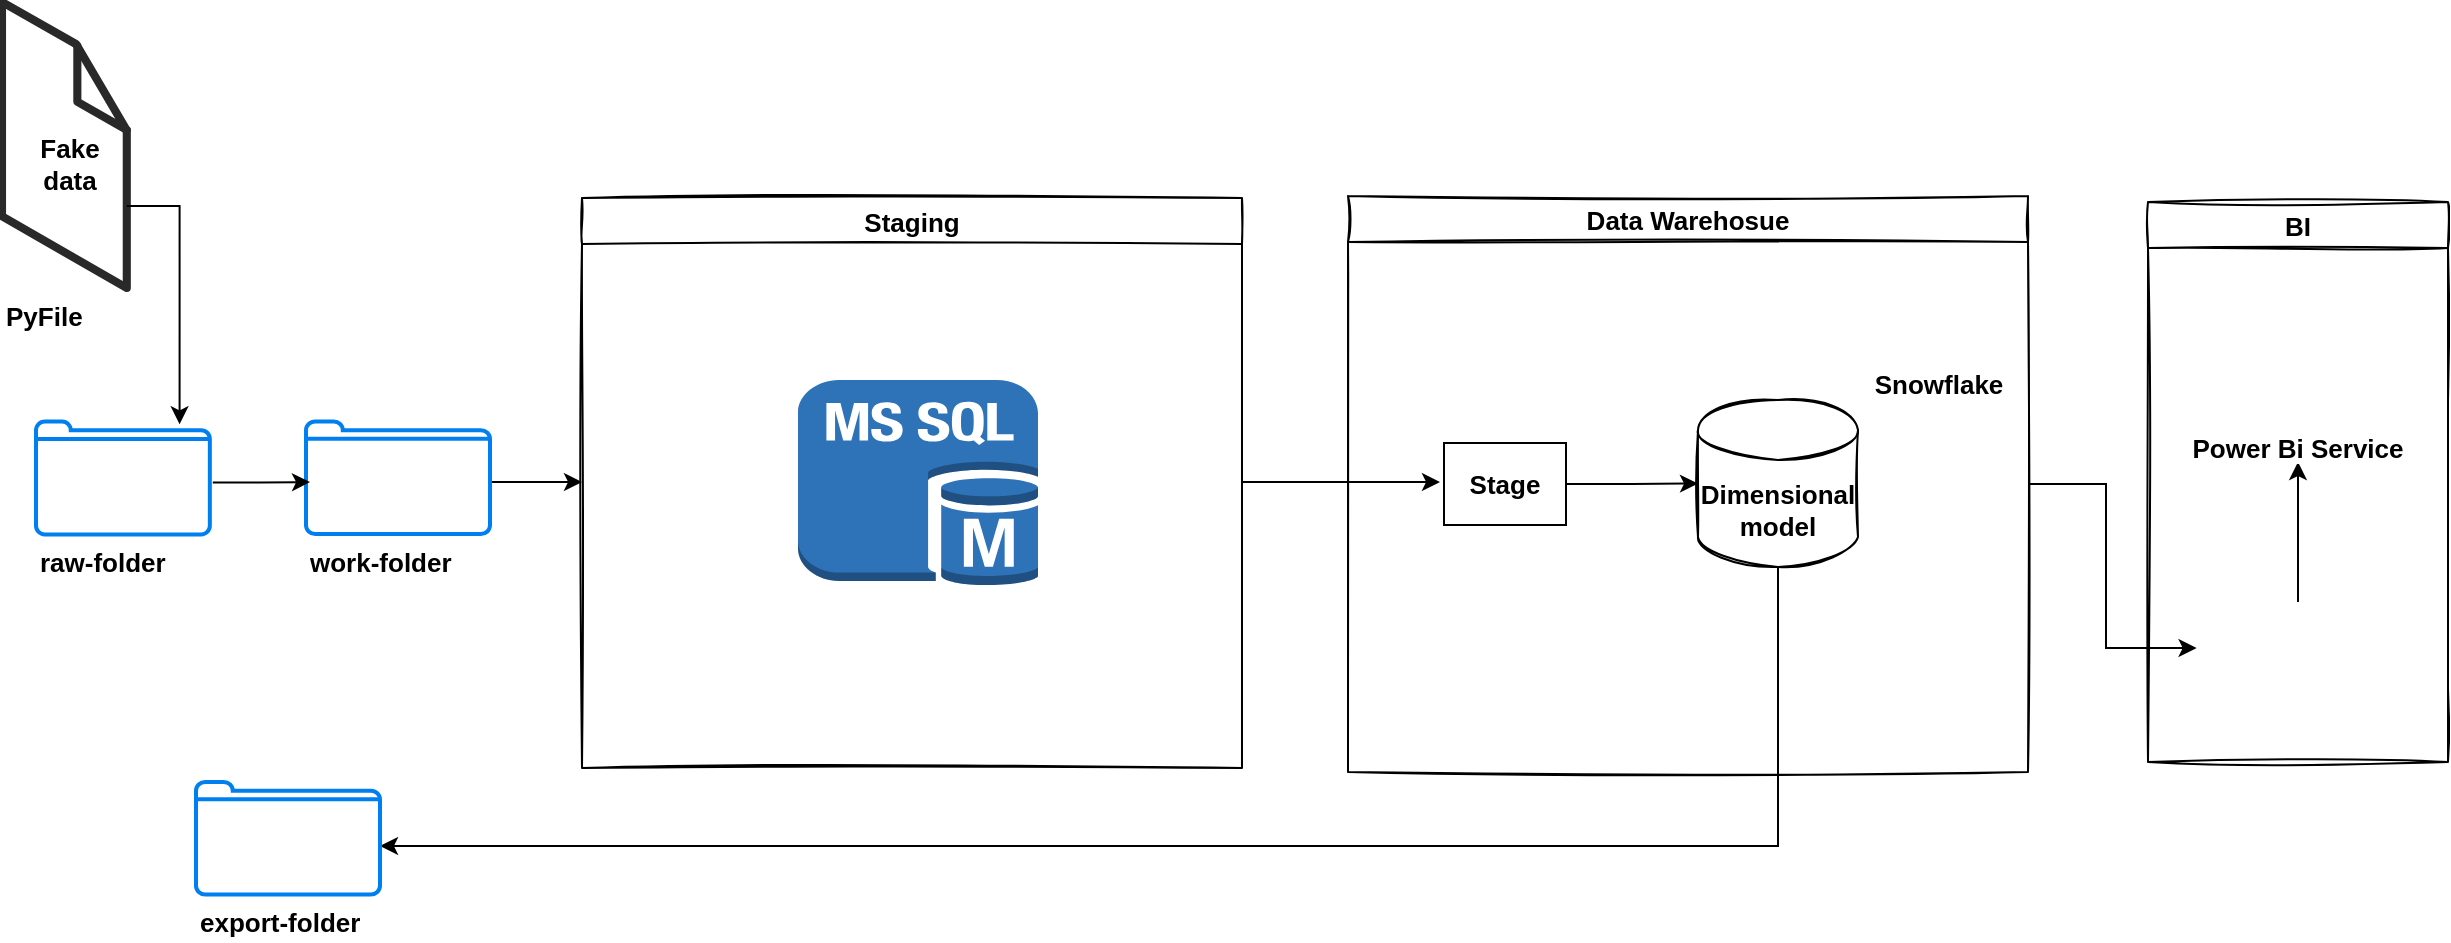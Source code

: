 <mxfile version="15.0.4" type="device" pages="2"><diagram id="dENaz6ImrjyekTZDpWiP" name="data-pipeline"><mxGraphModel dx="1283" dy="741" grid="0" gridSize="10" guides="1" tooltips="1" connect="1" arrows="1" fold="1" page="0" pageScale="1" pageWidth="850" pageHeight="1100" math="0" shadow="0"><root><mxCell id="0"/><mxCell id="1" parent="0"/><mxCell id="Mzzxjy7jzF-vHw1KmqbQ-9" value="Staging" style="swimlane;rounded=0;glass=0;sketch=1;fontSize=13;" parent="1" vertex="1"><mxGeometry x="429" y="278" width="330" height="285" as="geometry"/></mxCell><mxCell id="Mzzxjy7jzF-vHw1KmqbQ-3" value="" style="outlineConnect=0;dashed=0;verticalLabelPosition=bottom;verticalAlign=top;align=center;html=1;shape=mxgraph.aws3.ms_sql_instance;fillColor=#2E73B8;gradientColor=none;" parent="Mzzxjy7jzF-vHw1KmqbQ-9" vertex="1"><mxGeometry x="108" y="91" width="120" height="103" as="geometry"/></mxCell><mxCell id="_Gk4IE1_l70vvHgD0pDw-3" style="edgeStyle=orthogonalEdgeStyle;rounded=0;orthogonalLoop=1;jettySize=auto;html=1;" parent="Mzzxjy7jzF-vHw1KmqbQ-9" source="tfc18NWlPA2VXbHolN9N-1" edge="1"><mxGeometry relative="1" as="geometry"><mxPoint x="-14" y="142" as="sourcePoint"/><mxPoint y="142" as="targetPoint"/><Array as="points"><mxPoint x="-27" y="142"/><mxPoint x="-27" y="142"/></Array></mxGeometry></mxCell><mxCell id="Mzzxjy7jzF-vHw1KmqbQ-28" style="edgeStyle=orthogonalEdgeStyle;rounded=0;orthogonalLoop=1;jettySize=auto;html=1;entryX=0;entryY=0.5;entryDx=0;entryDy=0;exitX=1;exitY=0.5;exitDx=0;exitDy=0;" parent="1" source="Mzzxjy7jzF-vHw1KmqbQ-11" target="Mzzxjy7jzF-vHw1KmqbQ-27" edge="1"><mxGeometry relative="1" as="geometry"><Array as="points"><mxPoint x="1191" y="421"/><mxPoint x="1191" y="503"/></Array><mxPoint x="1060" y="500" as="targetPoint"/><mxPoint x="1255" y="679" as="sourcePoint"/></mxGeometry></mxCell><mxCell id="Mzzxjy7jzF-vHw1KmqbQ-11" value="Data Warehosue" style="swimlane;rounded=0;glass=0;sketch=1;fontSize=13;" parent="1" vertex="1"><mxGeometry x="812" y="277" width="340" height="288" as="geometry"/></mxCell><mxCell id="Mzzxjy7jzF-vHw1KmqbQ-12" value="Snowflake" style="shape=image;html=1;verticalAlign=top;verticalLabelPosition=bottom;labelBackgroundColor=#ffffff;imageAspect=0;aspect=fixed;image=https://cdn2.iconfinder.com/data/icons/free-color-outline-christmas/24/christmas-snow-snowflake-weather-winter-128.png;rounded=0;glass=0;sketch=1;fontStyle=1;fontSize=13;" parent="Mzzxjy7jzF-vHw1KmqbQ-11" vertex="1"><mxGeometry x="270" y="30" width="50" height="50" as="geometry"/></mxCell><mxCell id="Mzzxjy7jzF-vHw1KmqbQ-42" value="Dimensional model" style="shape=cylinder3;whiteSpace=wrap;html=1;boundedLbl=1;backgroundOutline=1;size=15;rounded=0;glass=0;sketch=1;fontSize=13;fontStyle=1" parent="Mzzxjy7jzF-vHw1KmqbQ-11" vertex="1"><mxGeometry x="175" y="102" width="80" height="83.5" as="geometry"/></mxCell><mxCell id="2TSU9g-TqxIvocp4-xEY-2" value="" style="endArrow=classic;html=1;" parent="Mzzxjy7jzF-vHw1KmqbQ-11" edge="1"><mxGeometry width="50" height="50" relative="1" as="geometry"><mxPoint x="-53" y="143" as="sourcePoint"/><mxPoint x="46" y="143" as="targetPoint"/></mxGeometry></mxCell><mxCell id="b3WFt4XIyFz0WtxgCHF2-3" value="" style="edgeStyle=orthogonalEdgeStyle;rounded=0;orthogonalLoop=1;jettySize=auto;html=1;" edge="1" parent="Mzzxjy7jzF-vHw1KmqbQ-11" source="PzhzmPESxFezaoahxB4v-6" target="Mzzxjy7jzF-vHw1KmqbQ-42"><mxGeometry relative="1" as="geometry"/></mxCell><mxCell id="PzhzmPESxFezaoahxB4v-6" value="Stage" style="rounded=0;whiteSpace=wrap;html=1;fontSize=13;fontStyle=1" parent="Mzzxjy7jzF-vHw1KmqbQ-11" vertex="1"><mxGeometry x="48" y="123.5" width="61" height="41" as="geometry"/></mxCell><mxCell id="Mzzxjy7jzF-vHw1KmqbQ-44" value="BI" style="swimlane;rounded=0;glass=0;sketch=1;fontSize=13;fontStyle=1" parent="1" vertex="1"><mxGeometry x="1212" y="280" width="150" height="280" as="geometry"/></mxCell><mxCell id="Mzzxjy7jzF-vHw1KmqbQ-47" style="edgeStyle=orthogonalEdgeStyle;rounded=0;orthogonalLoop=1;jettySize=auto;html=1;" parent="Mzzxjy7jzF-vHw1KmqbQ-44" source="Mzzxjy7jzF-vHw1KmqbQ-27" edge="1"><mxGeometry relative="1" as="geometry"><mxPoint x="75" y="130" as="targetPoint"/><Array as="points"><mxPoint x="75" y="140"/><mxPoint x="75" y="140"/></Array></mxGeometry></mxCell><mxCell id="Mzzxjy7jzF-vHw1KmqbQ-27" value="" style="shape=image;verticalLabelPosition=bottom;labelBackgroundColor=#ffffff;verticalAlign=top;aspect=fixed;imageAspect=0;image=https://sereviso.com/wp-content/uploads/2018/06/power-bi-1.jpg;fontSize=13;fontStyle=1" parent="Mzzxjy7jzF-vHw1KmqbQ-44" vertex="1"><mxGeometry x="24.31" y="200" width="106.79" height="46" as="geometry"/></mxCell><mxCell id="Mzzxjy7jzF-vHw1KmqbQ-46" value="Power Bi Service" style="shape=image;verticalLabelPosition=bottom;labelBackgroundColor=#ffffff;verticalAlign=top;aspect=fixed;imageAspect=0;image=https://images.squarespace-cdn.com/content/v1/5dabbab8b6c1842bf803ac3c/1603849332264-DI52L7YIL0VXX3YOS6BF/power_bi_service.png;fontStyle=1;fontSize=13;" parent="Mzzxjy7jzF-vHw1KmqbQ-44" vertex="1"><mxGeometry x="24.31" y="50" width="101.38" height="59" as="geometry"/></mxCell><mxCell id="_Gk4IE1_l70vvHgD0pDw-6" value="PyFile" style="verticalLabelPosition=bottom;html=1;verticalAlign=top;strokeWidth=1;align=left;outlineConnect=0;dashed=0;outlineConnect=0;shape=mxgraph.aws3d.file;aspect=fixed;strokeColor=#292929;fontSize=13;fontStyle=1" parent="1" vertex="1"><mxGeometry x="139" y="180" width="62.39" height="143" as="geometry"/></mxCell><mxCell id="_Gk4IE1_l70vvHgD0pDw-8" value="Fake data" style="text;html=1;strokeColor=none;fillColor=none;align=center;verticalAlign=middle;whiteSpace=wrap;rounded=0;fontSize=13;fontStyle=1" parent="1" vertex="1"><mxGeometry x="153" y="251" width="40" height="20" as="geometry"/></mxCell><mxCell id="tfc18NWlPA2VXbHolN9N-1" value="work-folder" style="html=1;verticalLabelPosition=bottom;align=left;labelBackgroundColor=#ffffff;verticalAlign=top;strokeWidth=2;strokeColor=#0080F0;shadow=0;dashed=0;shape=mxgraph.ios7.icons.folder;fontSize=13;fontStyle=1" parent="1" vertex="1"><mxGeometry x="291" y="389.75" width="92" height="56.25" as="geometry"/></mxCell><mxCell id="LJcnorPxfOHYI43vEVRr-1" value="raw-folder" style="html=1;verticalLabelPosition=bottom;align=left;labelBackgroundColor=#ffffff;verticalAlign=top;strokeWidth=2;strokeColor=#0080F0;shadow=0;dashed=0;shape=mxgraph.ios7.icons.folder;fontSize=13;fontStyle=1" parent="1" vertex="1"><mxGeometry x="156" y="389.75" width="86.92" height="56.5" as="geometry"/></mxCell><mxCell id="LJcnorPxfOHYI43vEVRr-2" style="edgeStyle=orthogonalEdgeStyle;rounded=0;orthogonalLoop=1;jettySize=auto;html=1;exitX=1.017;exitY=0.54;exitDx=0;exitDy=0;exitPerimeter=0;" parent="1" source="LJcnorPxfOHYI43vEVRr-1" edge="1"><mxGeometry relative="1" as="geometry"><mxPoint x="566" y="133" as="sourcePoint"/><mxPoint x="293" y="420" as="targetPoint"/></mxGeometry></mxCell><mxCell id="LJcnorPxfOHYI43vEVRr-4" style="edgeStyle=orthogonalEdgeStyle;rounded=0;orthogonalLoop=1;jettySize=auto;html=1;entryX=0.826;entryY=0.025;entryDx=0;entryDy=0;entryPerimeter=0;" parent="1" source="_Gk4IE1_l70vvHgD0pDw-6" target="LJcnorPxfOHYI43vEVRr-1" edge="1"><mxGeometry relative="1" as="geometry"><mxPoint x="322" y="174" as="sourcePoint"/><mxPoint x="370.602" y="173.74" as="targetPoint"/><Array as="points"><mxPoint x="228" y="282"/></Array></mxGeometry></mxCell><mxCell id="b3WFt4XIyFz0WtxgCHF2-4" style="edgeStyle=orthogonalEdgeStyle;rounded=0;orthogonalLoop=1;jettySize=auto;html=1;" edge="1" parent="1" source="Mzzxjy7jzF-vHw1KmqbQ-42"><mxGeometry relative="1" as="geometry"><mxPoint x="328" y="602" as="targetPoint"/><Array as="points"><mxPoint x="1027" y="602"/><mxPoint x="328" y="602"/></Array></mxGeometry></mxCell><mxCell id="b3WFt4XIyFz0WtxgCHF2-5" value="export-folder" style="html=1;verticalLabelPosition=bottom;align=left;labelBackgroundColor=#ffffff;verticalAlign=top;strokeWidth=2;strokeColor=#0080F0;shadow=0;dashed=0;shape=mxgraph.ios7.icons.folder;fontSize=13;fontStyle=1" vertex="1" parent="1"><mxGeometry x="236" y="570" width="92" height="56.25" as="geometry"/></mxCell></root></mxGraphModel></diagram><diagram id="1Oy2b3UEj91rFwWN2j8O" name="data-state"><mxGraphModel dx="1056" dy="611" grid="1" gridSize="10" guides="1" tooltips="1" connect="1" arrows="1" fold="1" page="1" pageScale="1" pageWidth="850" pageHeight="1100" math="0" shadow="0"><root><mxCell id="JjxYdN48UUtYLLZxswHN-0"/><mxCell id="JjxYdN48UUtYLLZxswHN-1" parent="JjxYdN48UUtYLLZxswHN-0"/><mxCell id="MCWnTl7VxA7wRKekG7yr-2" value="working-folder" style="html=1;verticalLabelPosition=bottom;align=center;labelBackgroundColor=#ffffff;verticalAlign=top;strokeWidth=2;strokeColor=#0080F0;shadow=0;dashed=0;shape=mxgraph.ios7.icons.folder;" parent="JjxYdN48UUtYLLZxswHN-1" vertex="1"><mxGeometry x="120" y="384.5" width="30" height="19.5" as="geometry"/></mxCell><mxCell id="MCWnTl7VxA7wRKekG7yr-3" value="" style="outlineConnect=0;dashed=0;verticalLabelPosition=bottom;verticalAlign=top;align=center;html=1;shape=mxgraph.aws3.ms_sql_instance;fillColor=#2E73B8;gradientColor=none;" parent="JjxYdN48UUtYLLZxswHN-1" vertex="1"><mxGeometry x="270" y="320" width="60" height="64.5" as="geometry"/></mxCell><mxCell id="MCWnTl7VxA7wRKekG7yr-6" value="collect" style="swimlane;rounded=0;glass=0;sketch=1;" parent="JjxYdN48UUtYLLZxswHN-1" vertex="1"><mxGeometry x="50" y="240" width="200" height="270" as="geometry"/></mxCell><mxCell id="MCWnTl7VxA7wRKekG7yr-7" value="process" style="swimlane;rounded=0;glass=0;sketch=1;" parent="JjxYdN48UUtYLLZxswHN-1" vertex="1"><mxGeometry x="270" y="240" width="200" height="270" as="geometry"/></mxCell><mxCell id="MCWnTl7VxA7wRKekG7yr-10" value="" style="outlineConnect=0;dashed=0;verticalLabelPosition=bottom;verticalAlign=top;align=center;html=1;shape=mxgraph.aws3.ms_sql_instance;fillColor=#2E73B8;gradientColor=none;" parent="MCWnTl7VxA7wRKekG7yr-7" vertex="1"><mxGeometry x="60" y="144.5" width="60" height="64.5" as="geometry"/></mxCell><mxCell id="MCWnTl7VxA7wRKekG7yr-8" value="store" style="swimlane;rounded=0;glass=0;sketch=1;" parent="JjxYdN48UUtYLLZxswHN-1" vertex="1"><mxGeometry x="510" y="240" width="200" height="270" as="geometry"/></mxCell><mxCell id="MCWnTl7VxA7wRKekG7yr-9" value="serve" style="swimlane;rounded=0;glass=0;sketch=1;" parent="JjxYdN48UUtYLLZxswHN-1" vertex="1"><mxGeometry x="730" y="241.5" width="200" height="268.5" as="geometry"/></mxCell></root></mxGraphModel></diagram></mxfile>